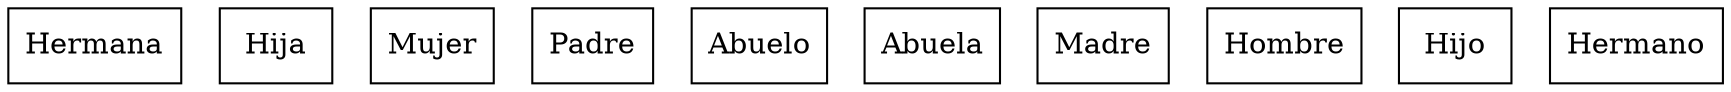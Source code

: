 digraph Generaciones {
	node [label="\N"];
	graph [bb="0,0,736,36"];
	Hermana [label=Hermana, shape=box, color="0.0,0.0,0.0", fontcolor="0.0,0.0,0.0", pos="33,18", width="0.92", height="0.50"];
	Hija [label=Hija, shape=box, color="0.0,0.0,0.0", fontcolor="0.0,0.0,0.0", pos="111,18", width="0.75", height="0.50"];
	Mujer [label=Mujer, shape=box, color="0.0,0.0,0.0", fontcolor="0.0,0.0,0.0", pos="183,18", width="0.75", height="0.50"];
	Padre [label=Padre, shape=box, color="0.0,0.0,0.0", fontcolor="0.0,0.0,0.0", pos="255,18", width="0.75", height="0.50"];
	Abuelo [label=Abuelo, shape=box, color="0.0,0.0,0.0", fontcolor="0.0,0.0,0.0", pos="328,18", width="0.78", height="0.50"];
	Abuela [label=Abuela, shape=box, color="0.0,0.0,0.0", fontcolor="0.0,0.0,0.0", pos="401,18", width="0.75", height="0.50"];
	Madre [label=Madre, shape=box, color="0.0,0.0,0.0", fontcolor="0.0,0.0,0.0", pos="473,18", width="0.75", height="0.50"];
	Hombre [label=Hombre, shape=box, color="0.0,0.0,0.0", fontcolor="0.0,0.0,0.0", pos="549,18", width="0.86", height="0.50"];
	Hijo [label=Hijo, shape=box, color="0.0,0.0,0.0", fontcolor="0.0,0.0,0.0", pos="625,18", width="0.75", height="0.50"];
	Hermano [label=Hermano, shape=box, color="0.0,0.0,0.0", fontcolor="0.0,0.0,0.0", pos="703,18", width="0.92", height="0.50"];
}
